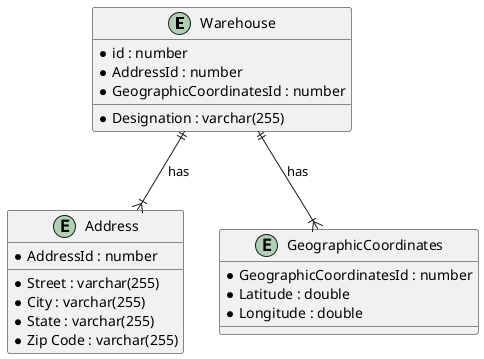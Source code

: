 @startuml

entity "Warehouse" {
    * id : number
    * Designation : varchar(255)
    * AddressId : number
    * GeographicCoordinatesId : number
}

entity "Address" {
    * AddressId : number
    * Street : varchar(255)
    * City : varchar(255)
    * State : varchar(255)
    * Zip Code : varchar(255)
}

entity "GeographicCoordinates" {
    * GeographicCoordinatesId : number
    * Latitude : double
    * Longitude : double
}

"Warehouse" ||--|{ "Address" : "has"
"Warehouse" ||--|{ "GeographicCoordinates" : "has"

@enduml